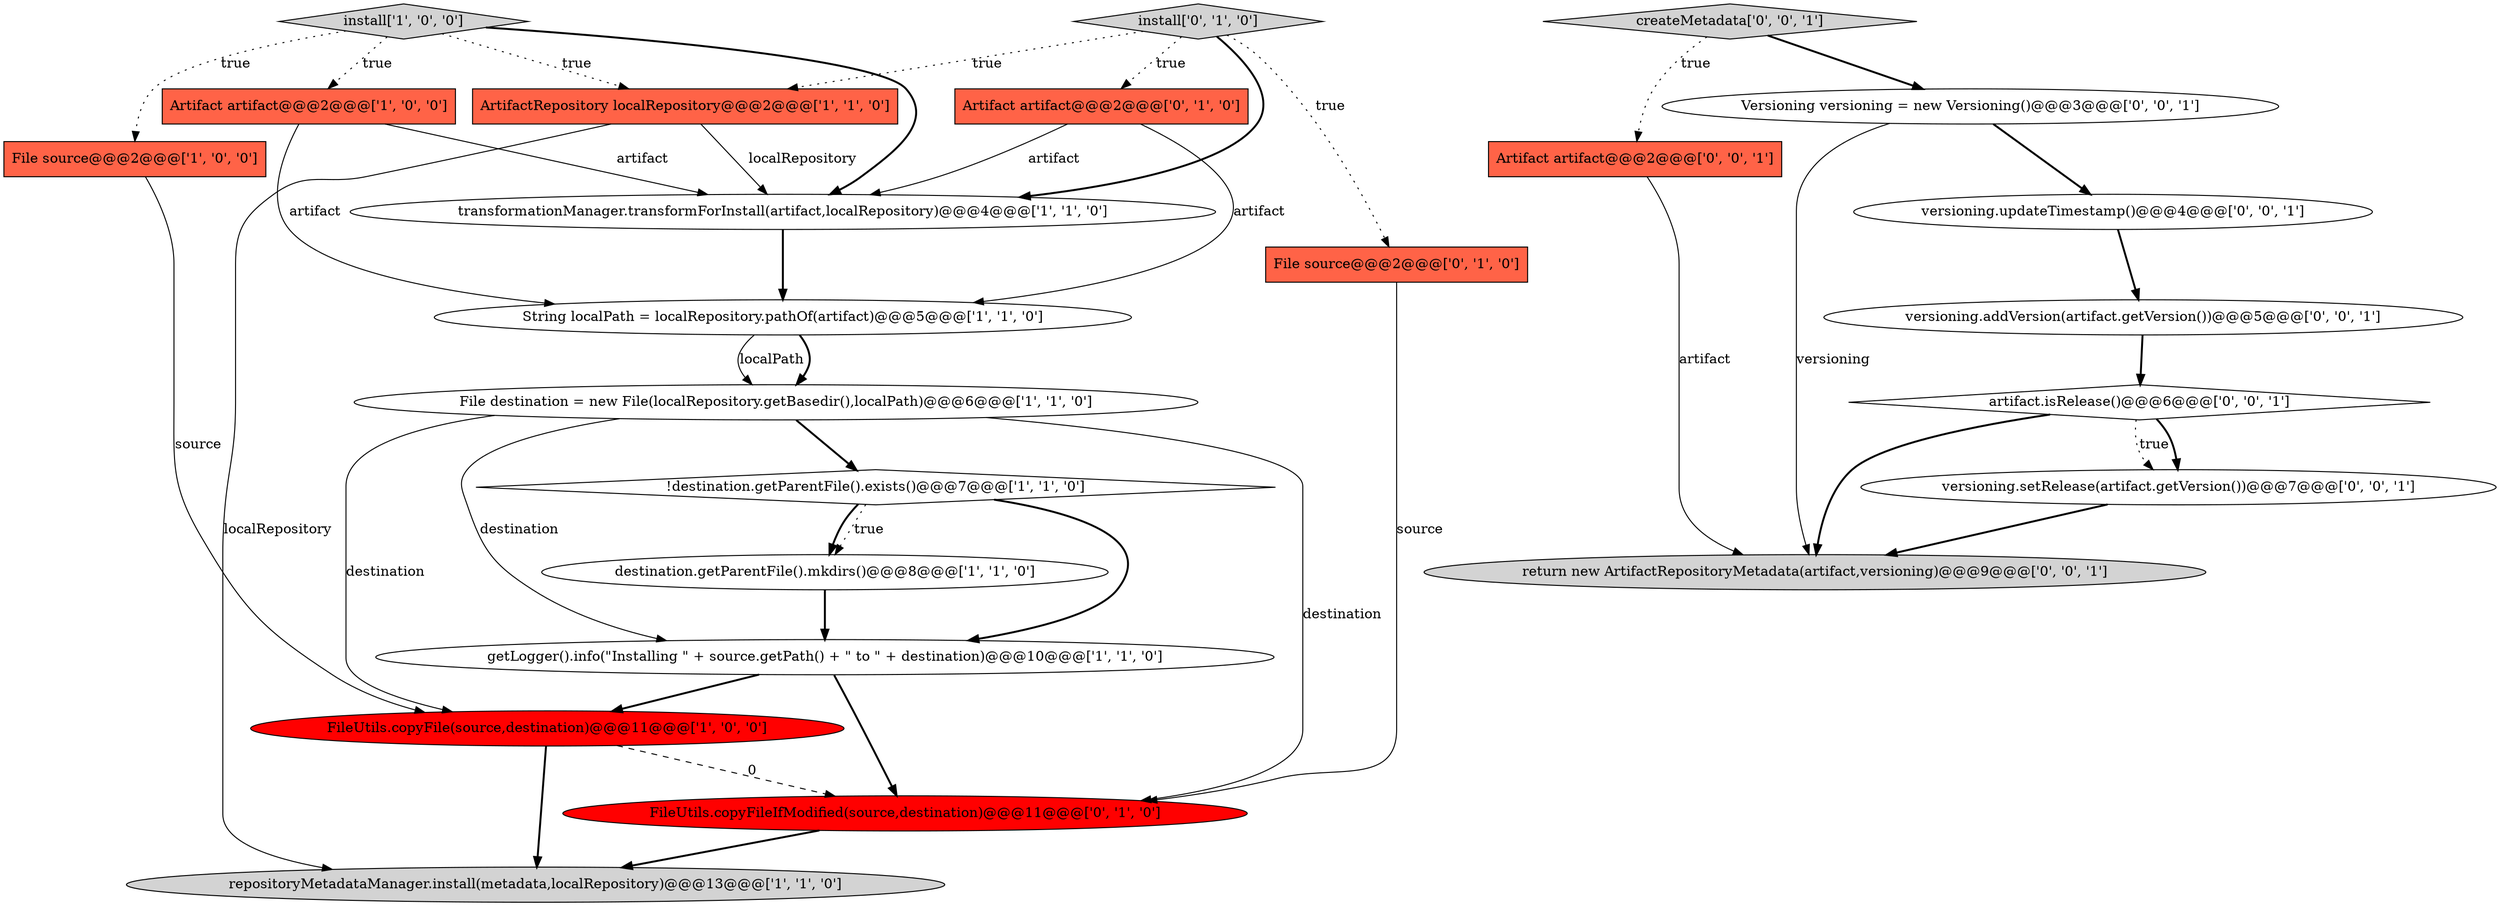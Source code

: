 digraph {
14 [style = filled, label = "install['0', '1', '0']", fillcolor = lightgray, shape = diamond image = "AAA0AAABBB2BBB"];
4 [style = filled, label = "destination.getParentFile().mkdirs()@@@8@@@['1', '1', '0']", fillcolor = white, shape = ellipse image = "AAA0AAABBB1BBB"];
12 [style = filled, label = "FileUtils.copyFileIfModified(source,destination)@@@11@@@['0', '1', '0']", fillcolor = red, shape = ellipse image = "AAA1AAABBB2BBB"];
23 [style = filled, label = "return new ArtifactRepositoryMetadata(artifact,versioning)@@@9@@@['0', '0', '1']", fillcolor = lightgray, shape = ellipse image = "AAA0AAABBB3BBB"];
2 [style = filled, label = "File source@@@2@@@['1', '0', '0']", fillcolor = tomato, shape = box image = "AAA0AAABBB1BBB"];
1 [style = filled, label = "install['1', '0', '0']", fillcolor = lightgray, shape = diamond image = "AAA0AAABBB1BBB"];
5 [style = filled, label = "getLogger().info(\"Installing \" + source.getPath() + \" to \" + destination)@@@10@@@['1', '1', '0']", fillcolor = white, shape = ellipse image = "AAA0AAABBB1BBB"];
13 [style = filled, label = "Artifact artifact@@@2@@@['0', '1', '0']", fillcolor = tomato, shape = box image = "AAA0AAABBB2BBB"];
6 [style = filled, label = "transformationManager.transformForInstall(artifact,localRepository)@@@4@@@['1', '1', '0']", fillcolor = white, shape = ellipse image = "AAA0AAABBB1BBB"];
16 [style = filled, label = "Artifact artifact@@@2@@@['0', '0', '1']", fillcolor = tomato, shape = box image = "AAA0AAABBB3BBB"];
9 [style = filled, label = "String localPath = localRepository.pathOf(artifact)@@@5@@@['1', '1', '0']", fillcolor = white, shape = ellipse image = "AAA0AAABBB1BBB"];
8 [style = filled, label = "Artifact artifact@@@2@@@['1', '0', '0']", fillcolor = tomato, shape = box image = "AAA0AAABBB1BBB"];
15 [style = filled, label = "File source@@@2@@@['0', '1', '0']", fillcolor = tomato, shape = box image = "AAA0AAABBB2BBB"];
7 [style = filled, label = "repositoryMetadataManager.install(metadata,localRepository)@@@13@@@['1', '1', '0']", fillcolor = lightgray, shape = ellipse image = "AAA0AAABBB1BBB"];
22 [style = filled, label = "createMetadata['0', '0', '1']", fillcolor = lightgray, shape = diamond image = "AAA0AAABBB3BBB"];
20 [style = filled, label = "Versioning versioning = new Versioning()@@@3@@@['0', '0', '1']", fillcolor = white, shape = ellipse image = "AAA0AAABBB3BBB"];
21 [style = filled, label = "versioning.updateTimestamp()@@@4@@@['0', '0', '1']", fillcolor = white, shape = ellipse image = "AAA0AAABBB3BBB"];
10 [style = filled, label = "ArtifactRepository localRepository@@@2@@@['1', '1', '0']", fillcolor = tomato, shape = box image = "AAA0AAABBB1BBB"];
17 [style = filled, label = "versioning.setRelease(artifact.getVersion())@@@7@@@['0', '0', '1']", fillcolor = white, shape = ellipse image = "AAA0AAABBB3BBB"];
18 [style = filled, label = "versioning.addVersion(artifact.getVersion())@@@5@@@['0', '0', '1']", fillcolor = white, shape = ellipse image = "AAA0AAABBB3BBB"];
19 [style = filled, label = "artifact.isRelease()@@@6@@@['0', '0', '1']", fillcolor = white, shape = diamond image = "AAA0AAABBB3BBB"];
11 [style = filled, label = "FileUtils.copyFile(source,destination)@@@11@@@['1', '0', '0']", fillcolor = red, shape = ellipse image = "AAA1AAABBB1BBB"];
3 [style = filled, label = "File destination = new File(localRepository.getBasedir(),localPath)@@@6@@@['1', '1', '0']", fillcolor = white, shape = ellipse image = "AAA0AAABBB1BBB"];
0 [style = filled, label = "!destination.getParentFile().exists()@@@7@@@['1', '1', '0']", fillcolor = white, shape = diamond image = "AAA0AAABBB1BBB"];
8->6 [style = solid, label="artifact"];
13->9 [style = solid, label="artifact"];
3->11 [style = solid, label="destination"];
20->23 [style = solid, label="versioning"];
1->10 [style = dotted, label="true"];
3->5 [style = solid, label="destination"];
19->17 [style = dotted, label="true"];
0->4 [style = dotted, label="true"];
18->19 [style = bold, label=""];
10->7 [style = solid, label="localRepository"];
19->17 [style = bold, label=""];
11->12 [style = dashed, label="0"];
17->23 [style = bold, label=""];
12->7 [style = bold, label=""];
21->18 [style = bold, label=""];
3->0 [style = bold, label=""];
14->13 [style = dotted, label="true"];
14->10 [style = dotted, label="true"];
3->12 [style = solid, label="destination"];
20->21 [style = bold, label=""];
2->11 [style = solid, label="source"];
13->6 [style = solid, label="artifact"];
16->23 [style = solid, label="artifact"];
14->15 [style = dotted, label="true"];
15->12 [style = solid, label="source"];
1->6 [style = bold, label=""];
22->20 [style = bold, label=""];
5->12 [style = bold, label=""];
10->6 [style = solid, label="localRepository"];
0->4 [style = bold, label=""];
19->23 [style = bold, label=""];
22->16 [style = dotted, label="true"];
1->8 [style = dotted, label="true"];
9->3 [style = bold, label=""];
5->11 [style = bold, label=""];
6->9 [style = bold, label=""];
1->2 [style = dotted, label="true"];
9->3 [style = solid, label="localPath"];
8->9 [style = solid, label="artifact"];
4->5 [style = bold, label=""];
14->6 [style = bold, label=""];
11->7 [style = bold, label=""];
0->5 [style = bold, label=""];
}
